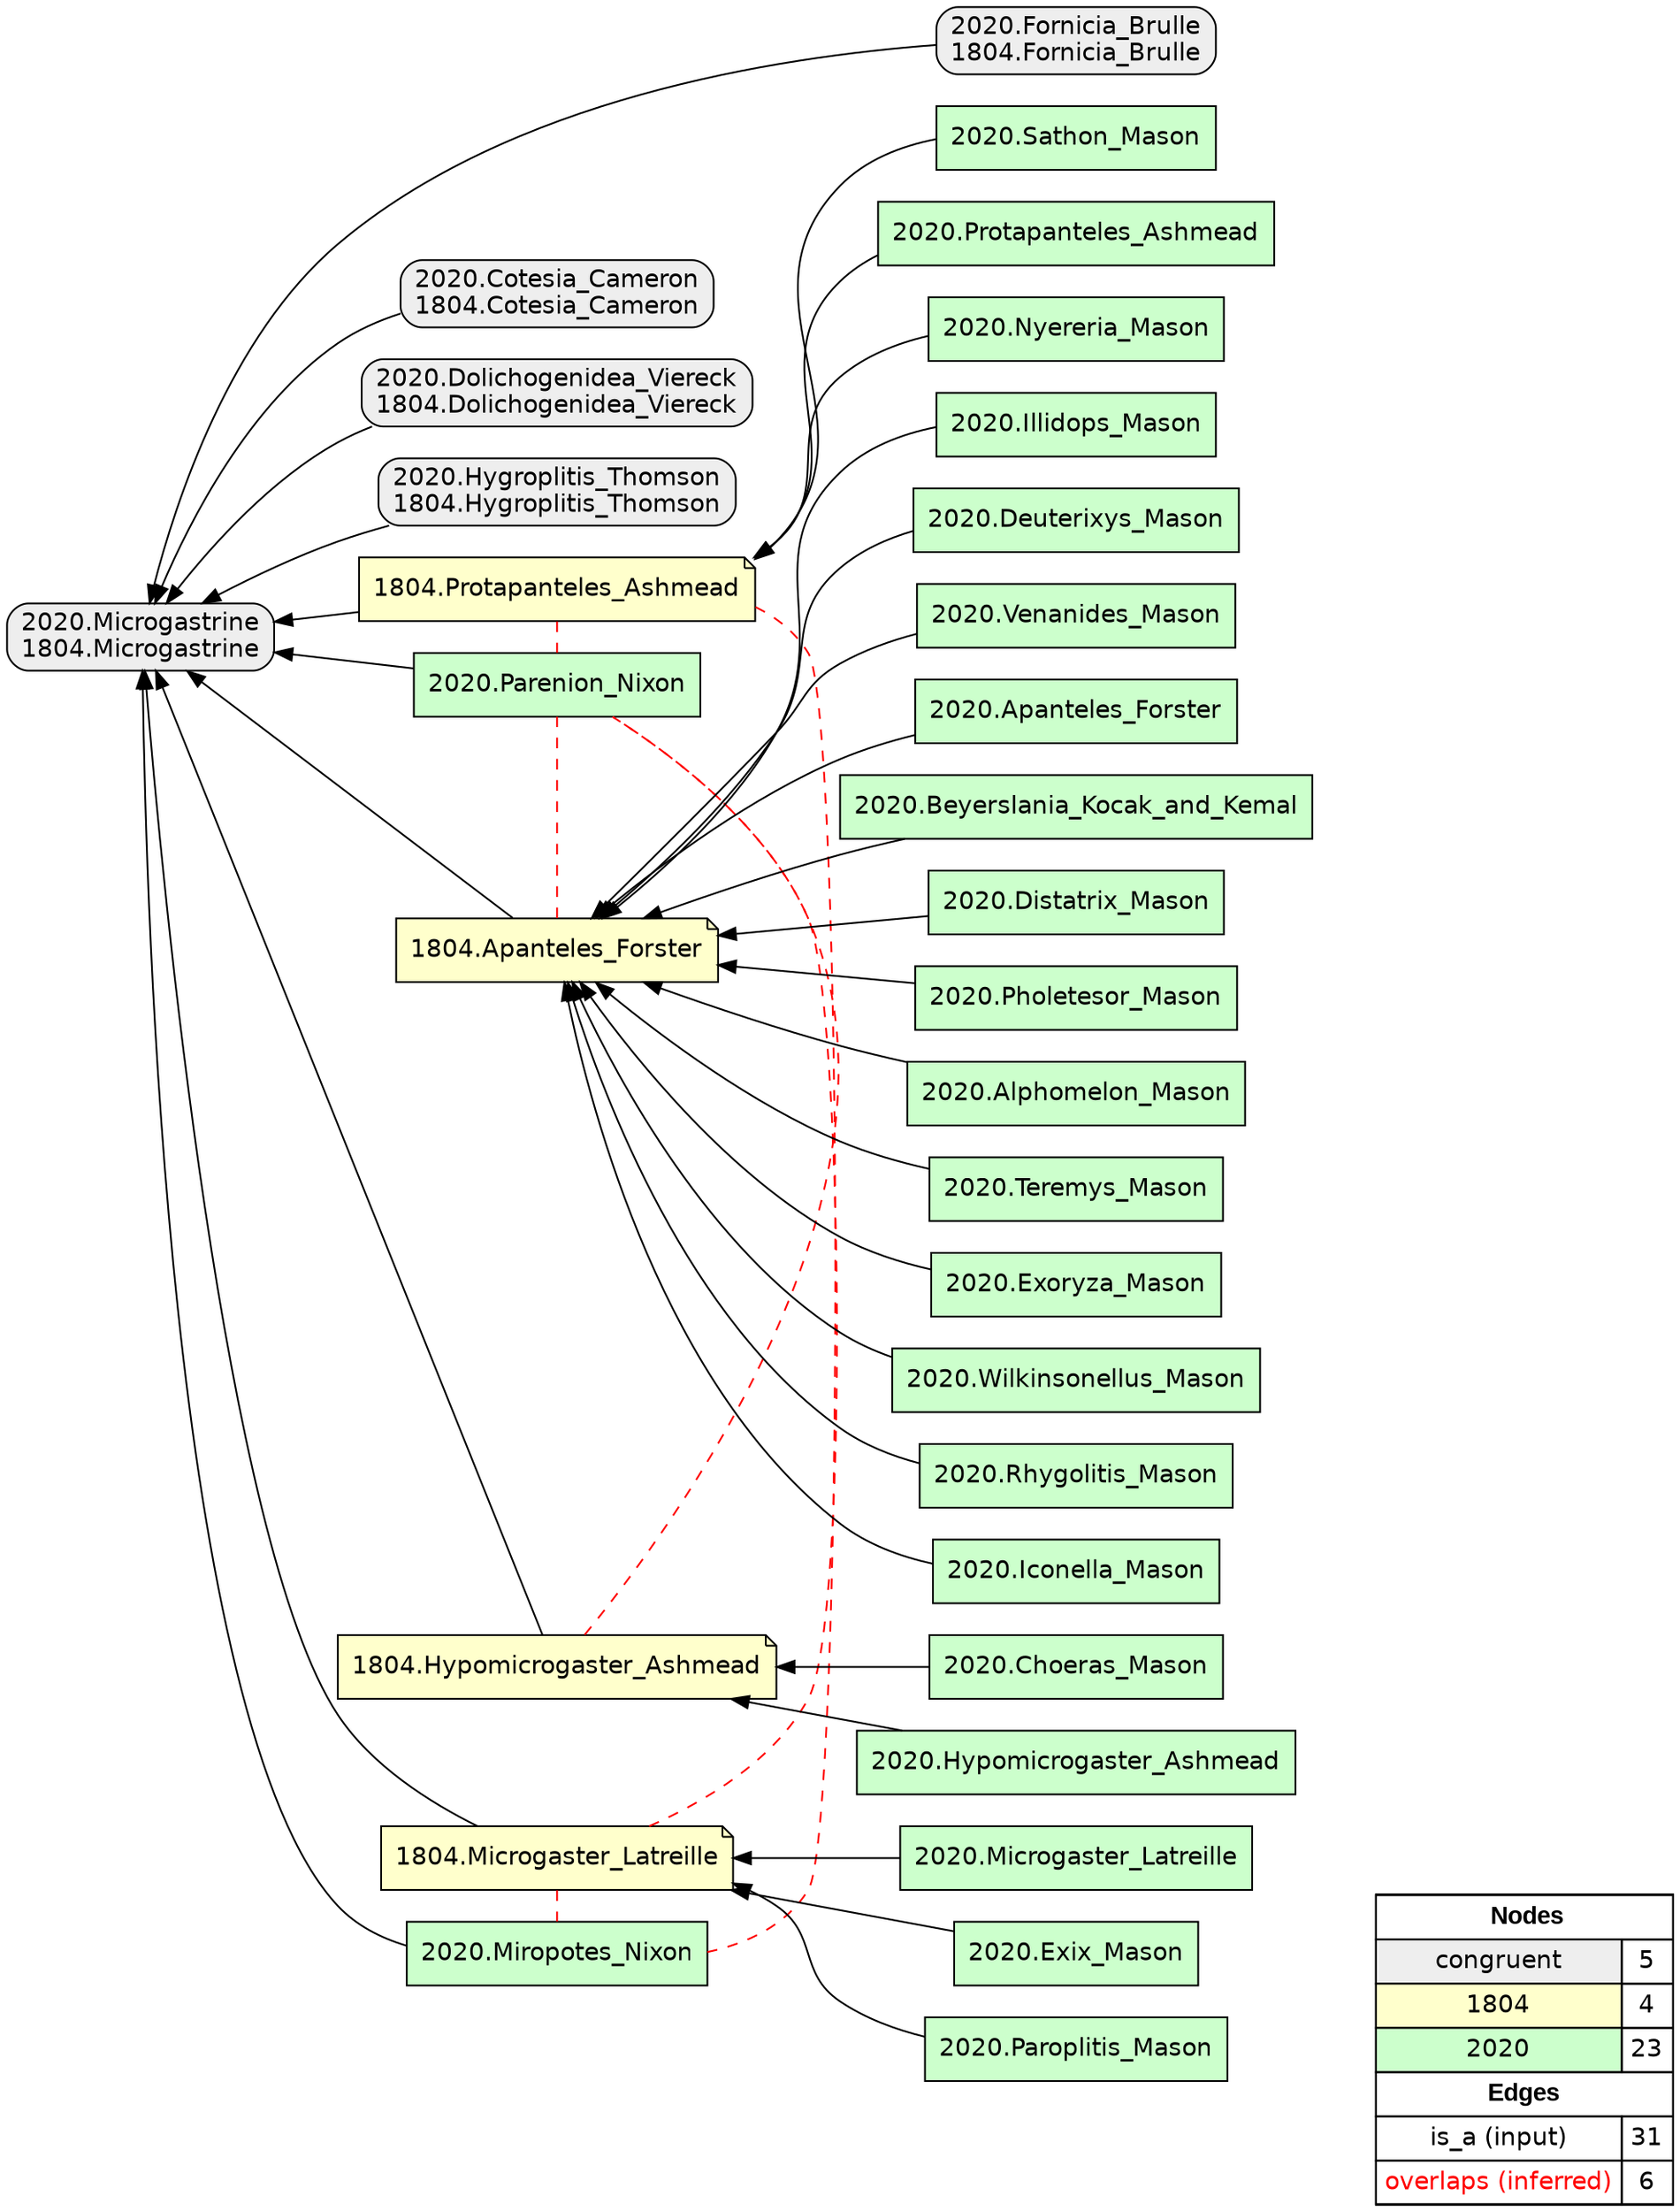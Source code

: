 digraph{
rankdir=RL
node[shape=box style="filled,rounded" fillcolor="#EEEEEE" fontname="helvetica"] 
"2020.Fornicia_Brulle\n1804.Fornicia_Brulle"
"2020.Cotesia_Cameron\n1804.Cotesia_Cameron"
"2020.Microgastrine\n1804.Microgastrine"
"2020.Dolichogenidea_Viereck\n1804.Dolichogenidea_Viereck"
"2020.Hygroplitis_Thomson\n1804.Hygroplitis_Thomson"
node[shape=note style=filled fillcolor="#FFFFCC" fontname="helvetica"] 
"1804.Protapanteles_Ashmead"
"1804.Apanteles_Forster"
"1804.Hypomicrogaster_Ashmead"
"1804.Microgaster_Latreille"
node[shape=box style=filled fillcolor="#CCFFCC" fontname="helvetica"] 
"2020.Parenion_Nixon"
"2020.Microgaster_Latreille"
"2020.Illidops_Mason"
"2020.Choeras_Mason"
"2020.Sathon_Mason"
"2020.Deuterixys_Mason"
"2020.Venanides_Mason"
"2020.Apanteles_Forster"
"2020.Beyerslania_Kocak_and_Kemal"
"2020.Distatrix_Mason"
"2020.Hypomicrogaster_Ashmead"
"2020.Exix_Mason"
"2020.Pholetesor_Mason"
"2020.Alphomelon_Mason"
"2020.Teremys_Mason"
"2020.Exoryza_Mason"
"2020.Miropotes_Nixon"
"2020.Protapanteles_Ashmead"
"2020.Paroplitis_Mason"
"2020.Nyereria_Mason"
"2020.Wilkinsonellus_Mason"
"2020.Rhygolitis_Mason"
"2020.Iconella_Mason"
edge[arrowhead=normal style=dotted color="#000000" constraint=true penwidth=1]
edge[arrowhead=normal style=solid color="#000000" constraint=true penwidth=1]
"2020.Paroplitis_Mason" -> "1804.Microgaster_Latreille"
"2020.Dolichogenidea_Viereck\n1804.Dolichogenidea_Viereck" -> "2020.Microgastrine\n1804.Microgastrine"
"1804.Apanteles_Forster" -> "2020.Microgastrine\n1804.Microgastrine"
"2020.Rhygolitis_Mason" -> "1804.Apanteles_Forster"
"2020.Cotesia_Cameron\n1804.Cotesia_Cameron" -> "2020.Microgastrine\n1804.Microgastrine"
"2020.Illidops_Mason" -> "1804.Apanteles_Forster"
"1804.Protapanteles_Ashmead" -> "2020.Microgastrine\n1804.Microgastrine"
"2020.Wilkinsonellus_Mason" -> "1804.Apanteles_Forster"
"2020.Apanteles_Forster" -> "1804.Apanteles_Forster"
"2020.Protapanteles_Ashmead" -> "1804.Protapanteles_Ashmead"
"2020.Beyerslania_Kocak_and_Kemal" -> "1804.Apanteles_Forster"
"2020.Teremys_Mason" -> "1804.Apanteles_Forster"
"2020.Alphomelon_Mason" -> "1804.Apanteles_Forster"
"2020.Choeras_Mason" -> "1804.Hypomicrogaster_Ashmead"
"1804.Microgaster_Latreille" -> "2020.Microgastrine\n1804.Microgastrine"
"2020.Exoryza_Mason" -> "1804.Apanteles_Forster"
"2020.Miropotes_Nixon" -> "2020.Microgastrine\n1804.Microgastrine"
"2020.Distatrix_Mason" -> "1804.Apanteles_Forster"
"2020.Fornicia_Brulle\n1804.Fornicia_Brulle" -> "2020.Microgastrine\n1804.Microgastrine"
"1804.Hypomicrogaster_Ashmead" -> "2020.Microgastrine\n1804.Microgastrine"
"2020.Microgaster_Latreille" -> "1804.Microgaster_Latreille"
"2020.Iconella_Mason" -> "1804.Apanteles_Forster"
"2020.Exix_Mason" -> "1804.Microgaster_Latreille"
"2020.Parenion_Nixon" -> "2020.Microgastrine\n1804.Microgastrine"
"2020.Deuterixys_Mason" -> "1804.Apanteles_Forster"
"2020.Hypomicrogaster_Ashmead" -> "1804.Hypomicrogaster_Ashmead"
"2020.Venanides_Mason" -> "1804.Apanteles_Forster"
"2020.Sathon_Mason" -> "1804.Protapanteles_Ashmead"
"2020.Pholetesor_Mason" -> "1804.Apanteles_Forster"
"2020.Hygroplitis_Thomson\n1804.Hygroplitis_Thomson" -> "2020.Microgastrine\n1804.Microgastrine"
"2020.Nyereria_Mason" -> "1804.Protapanteles_Ashmead"
edge[arrowhead=none style=dashed color="#FF0000" constraint=false penwidth=1]
"1804.Protapanteles_Ashmead" -> "2020.Parenion_Nixon"
"1804.Microgaster_Latreille" -> "2020.Parenion_Nixon"
"1804.Apanteles_Forster" -> "2020.Parenion_Nixon"
"1804.Hypomicrogaster_Ashmead" -> "2020.Parenion_Nixon"
"1804.Microgaster_Latreille" -> "2020.Miropotes_Nixon"
"1804.Protapanteles_Ashmead" -> "2020.Miropotes_Nixon"
node[shape=box] 
{rank=source Legend [fillcolor= white margin=0 label=< 
 <TABLE BORDER="0" CELLBORDER="1" CELLSPACING="0" CELLPADDING="4"> 
<TR> <TD COLSPAN="2"><font face="Arial Black"> Nodes</font></TD> </TR> 
<TR> 
 <TD bgcolor="#EEEEEE" fontname="helvetica">congruent</TD> 
 <TD>5</TD> 
 </TR> 
<TR> 
 <TD bgcolor="#FFFFCC" fontname="helvetica">1804</TD> 
 <TD>4</TD> 
 </TR> 
<TR> 
 <TD bgcolor="#CCFFCC" fontname="helvetica">2020</TD> 
 <TD>23</TD> 
 </TR> 
<TR> <TD COLSPAN="2"><font face = "Arial Black"> Edges </font></TD> </TR> 
<TR> 
 <TD><font color ="#000000">is_a (input)</font></TD><TD>31</TD>
</TR>
<TR> 
 <TD><font color ="#FF0000">overlaps (inferred)</font></TD><TD>6</TD>
</TR>
</TABLE> 
 >] } 
}